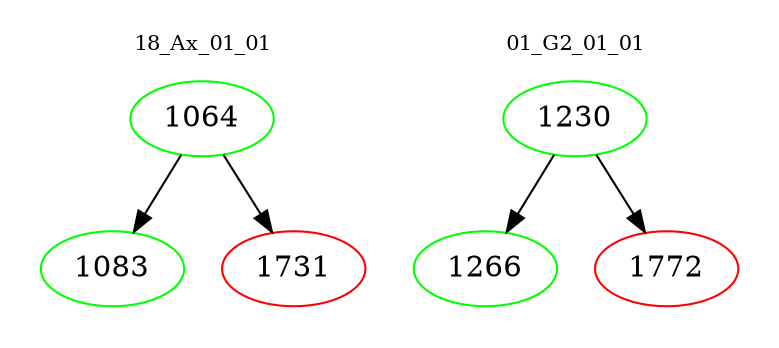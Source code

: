 digraph{
subgraph cluster_0 {
color = white
label = "18_Ax_01_01";
fontsize=10;
T0_1064 [label="1064", color="green"]
T0_1064 -> T0_1083 [color="black"]
T0_1083 [label="1083", color="green"]
T0_1064 -> T0_1731 [color="black"]
T0_1731 [label="1731", color="red"]
}
subgraph cluster_1 {
color = white
label = "01_G2_01_01";
fontsize=10;
T1_1230 [label="1230", color="green"]
T1_1230 -> T1_1266 [color="black"]
T1_1266 [label="1266", color="green"]
T1_1230 -> T1_1772 [color="black"]
T1_1772 [label="1772", color="red"]
}
}
